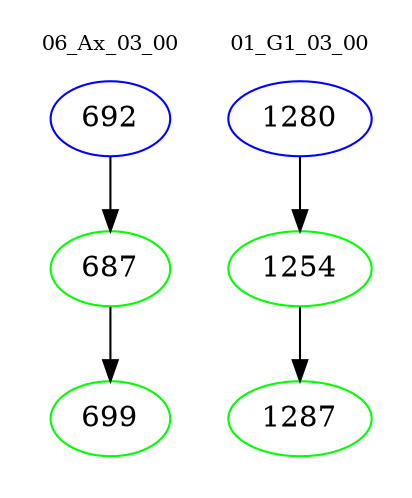digraph{
subgraph cluster_0 {
color = white
label = "06_Ax_03_00";
fontsize=10;
T0_692 [label="692", color="blue"]
T0_692 -> T0_687 [color="black"]
T0_687 [label="687", color="green"]
T0_687 -> T0_699 [color="black"]
T0_699 [label="699", color="green"]
}
subgraph cluster_1 {
color = white
label = "01_G1_03_00";
fontsize=10;
T1_1280 [label="1280", color="blue"]
T1_1280 -> T1_1254 [color="black"]
T1_1254 [label="1254", color="green"]
T1_1254 -> T1_1287 [color="black"]
T1_1287 [label="1287", color="green"]
}
}
